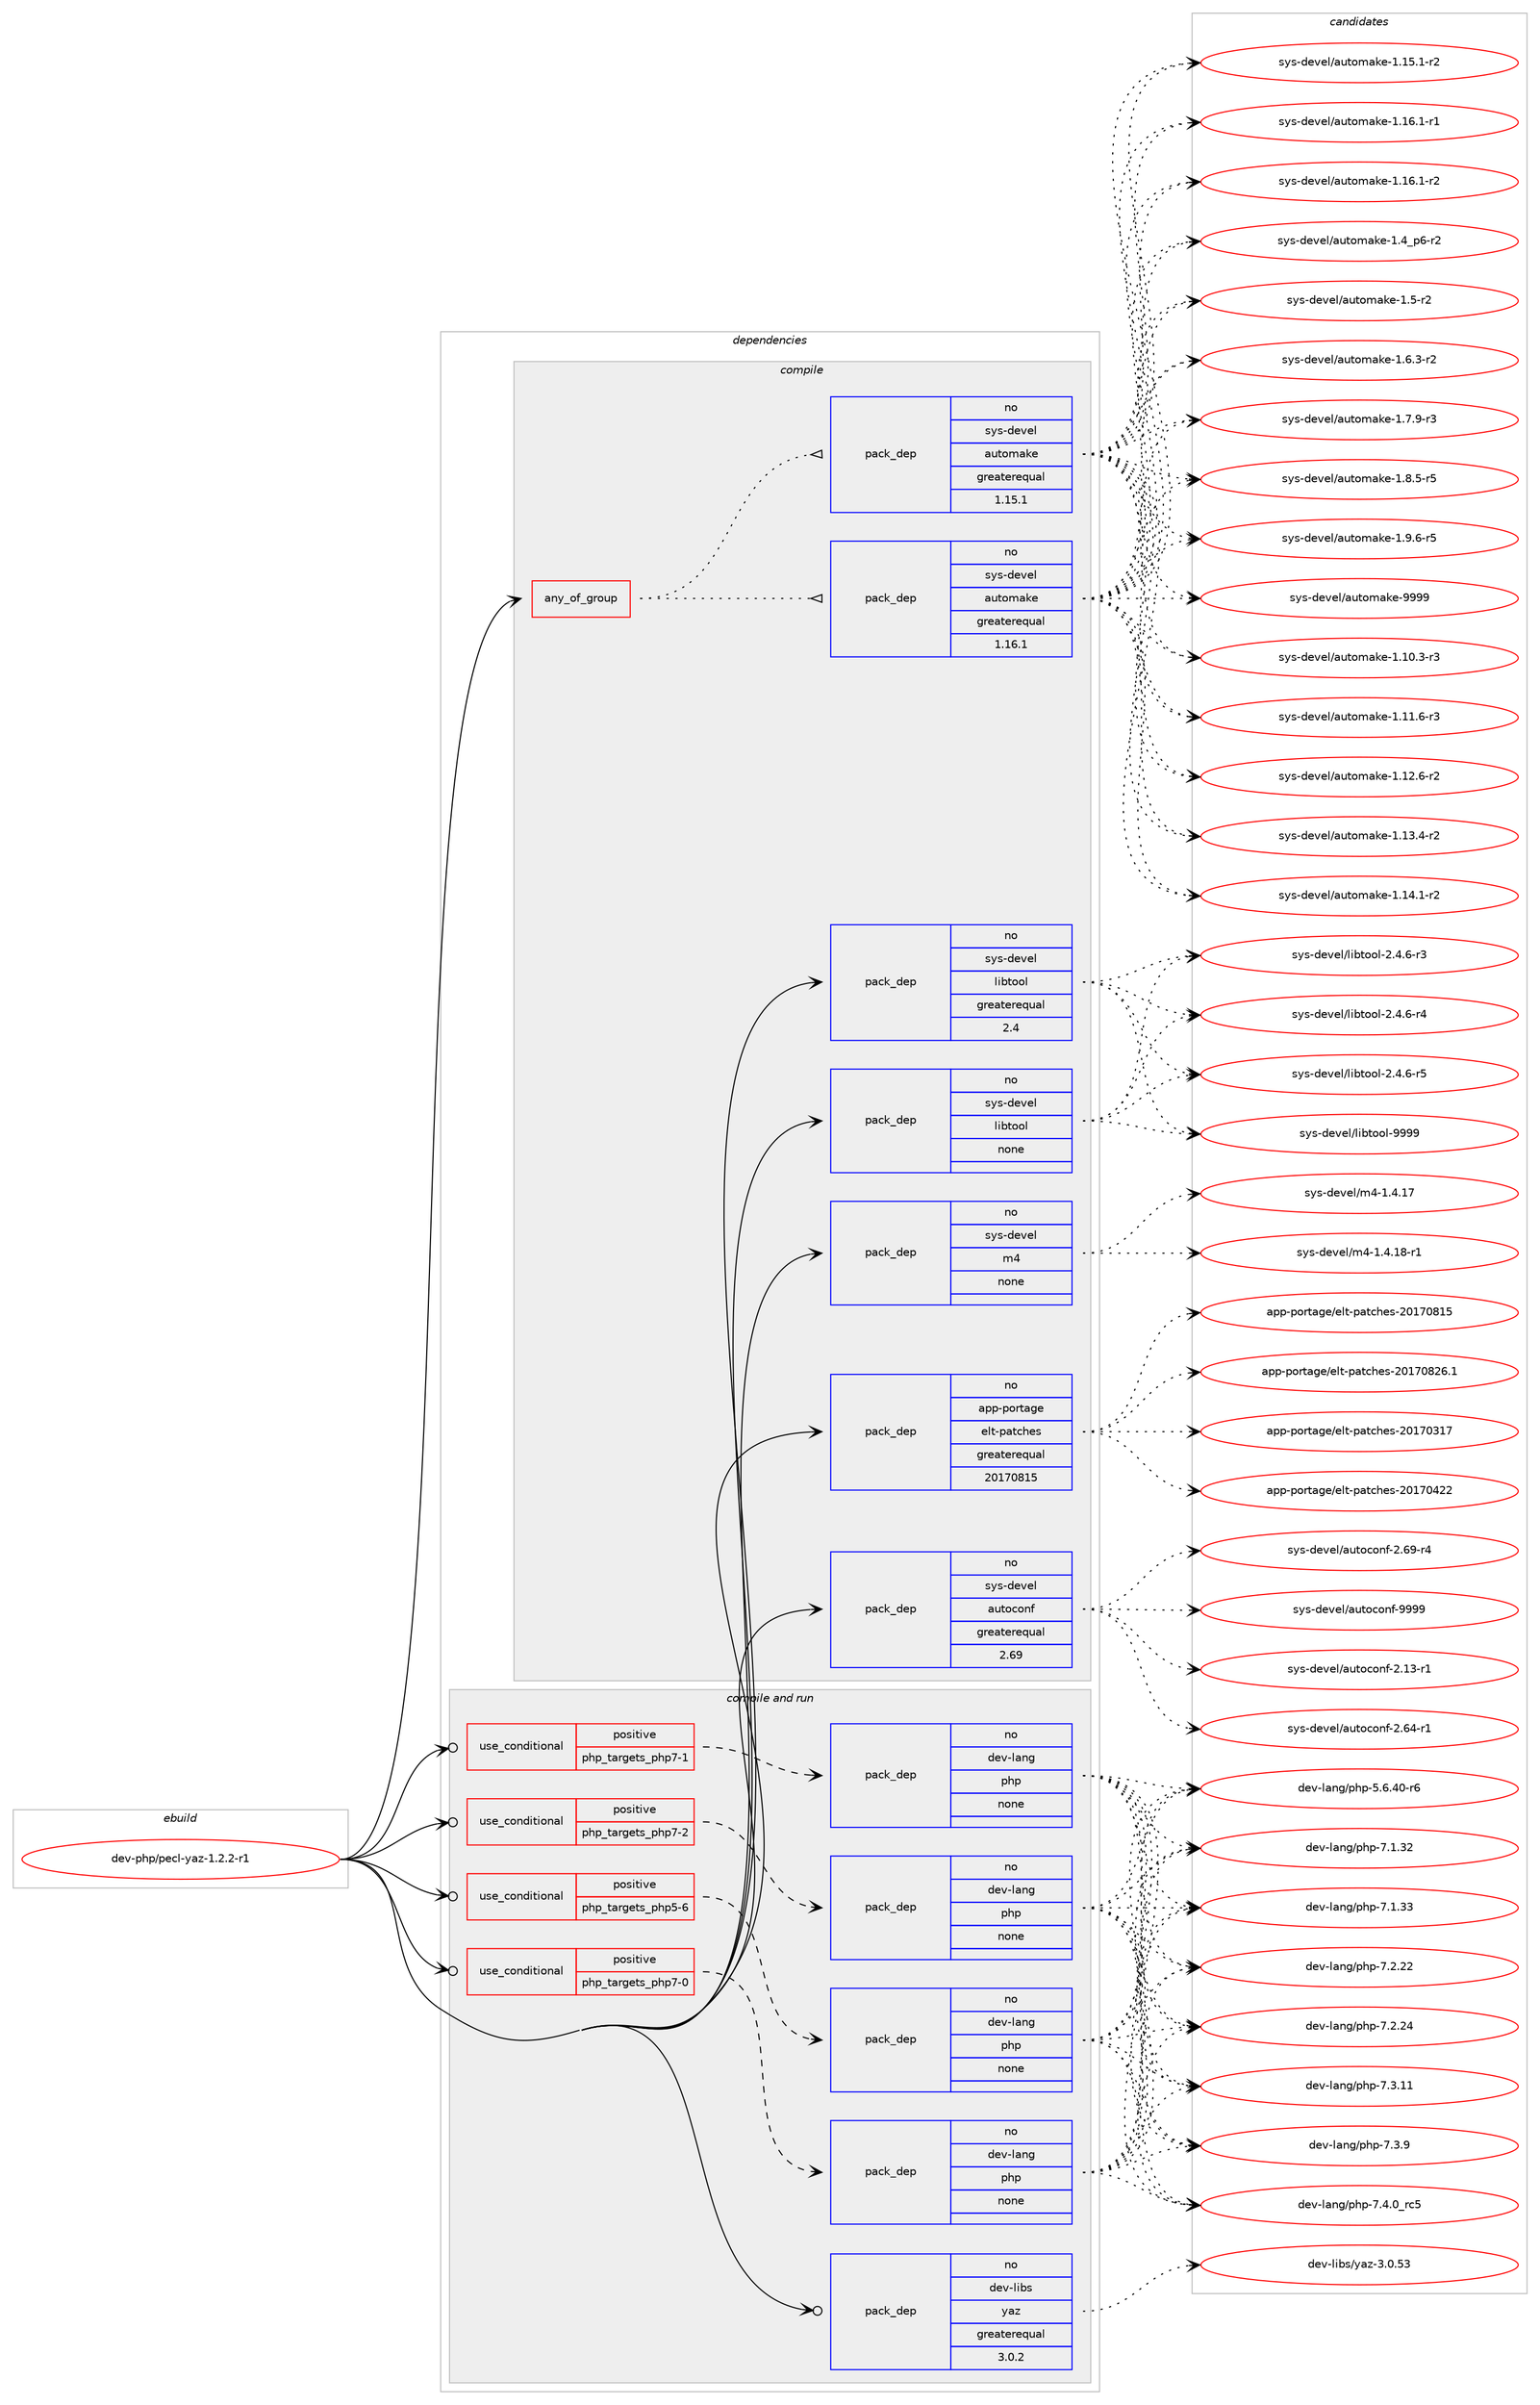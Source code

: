 digraph prolog {

# *************
# Graph options
# *************

newrank=true;
concentrate=true;
compound=true;
graph [rankdir=LR,fontname=Helvetica,fontsize=10,ranksep=1.5];#, ranksep=2.5, nodesep=0.2];
edge  [arrowhead=vee];
node  [fontname=Helvetica,fontsize=10];

# **********
# The ebuild
# **********

subgraph cluster_leftcol {
color=gray;
rank=same;
label=<<i>ebuild</i>>;
id [label="dev-php/pecl-yaz-1.2.2-r1", color=red, width=4, href="../dev-php/pecl-yaz-1.2.2-r1.svg"];
}

# ****************
# The dependencies
# ****************

subgraph cluster_midcol {
color=gray;
label=<<i>dependencies</i>>;
subgraph cluster_compile {
fillcolor="#eeeeee";
style=filled;
label=<<i>compile</i>>;
subgraph any11388 {
dependency591425 [label=<<TABLE BORDER="0" CELLBORDER="1" CELLSPACING="0" CELLPADDING="4"><TR><TD CELLPADDING="10">any_of_group</TD></TR></TABLE>>, shape=none, color=red];subgraph pack444354 {
dependency591426 [label=<<TABLE BORDER="0" CELLBORDER="1" CELLSPACING="0" CELLPADDING="4" WIDTH="220"><TR><TD ROWSPAN="6" CELLPADDING="30">pack_dep</TD></TR><TR><TD WIDTH="110">no</TD></TR><TR><TD>sys-devel</TD></TR><TR><TD>automake</TD></TR><TR><TD>greaterequal</TD></TR><TR><TD>1.16.1</TD></TR></TABLE>>, shape=none, color=blue];
}
dependency591425:e -> dependency591426:w [weight=20,style="dotted",arrowhead="oinv"];
subgraph pack444355 {
dependency591427 [label=<<TABLE BORDER="0" CELLBORDER="1" CELLSPACING="0" CELLPADDING="4" WIDTH="220"><TR><TD ROWSPAN="6" CELLPADDING="30">pack_dep</TD></TR><TR><TD WIDTH="110">no</TD></TR><TR><TD>sys-devel</TD></TR><TR><TD>automake</TD></TR><TR><TD>greaterequal</TD></TR><TR><TD>1.15.1</TD></TR></TABLE>>, shape=none, color=blue];
}
dependency591425:e -> dependency591427:w [weight=20,style="dotted",arrowhead="oinv"];
}
id:e -> dependency591425:w [weight=20,style="solid",arrowhead="vee"];
subgraph pack444356 {
dependency591428 [label=<<TABLE BORDER="0" CELLBORDER="1" CELLSPACING="0" CELLPADDING="4" WIDTH="220"><TR><TD ROWSPAN="6" CELLPADDING="30">pack_dep</TD></TR><TR><TD WIDTH="110">no</TD></TR><TR><TD>app-portage</TD></TR><TR><TD>elt-patches</TD></TR><TR><TD>greaterequal</TD></TR><TR><TD>20170815</TD></TR></TABLE>>, shape=none, color=blue];
}
id:e -> dependency591428:w [weight=20,style="solid",arrowhead="vee"];
subgraph pack444357 {
dependency591429 [label=<<TABLE BORDER="0" CELLBORDER="1" CELLSPACING="0" CELLPADDING="4" WIDTH="220"><TR><TD ROWSPAN="6" CELLPADDING="30">pack_dep</TD></TR><TR><TD WIDTH="110">no</TD></TR><TR><TD>sys-devel</TD></TR><TR><TD>autoconf</TD></TR><TR><TD>greaterequal</TD></TR><TR><TD>2.69</TD></TR></TABLE>>, shape=none, color=blue];
}
id:e -> dependency591429:w [weight=20,style="solid",arrowhead="vee"];
subgraph pack444358 {
dependency591430 [label=<<TABLE BORDER="0" CELLBORDER="1" CELLSPACING="0" CELLPADDING="4" WIDTH="220"><TR><TD ROWSPAN="6" CELLPADDING="30">pack_dep</TD></TR><TR><TD WIDTH="110">no</TD></TR><TR><TD>sys-devel</TD></TR><TR><TD>libtool</TD></TR><TR><TD>greaterequal</TD></TR><TR><TD>2.4</TD></TR></TABLE>>, shape=none, color=blue];
}
id:e -> dependency591430:w [weight=20,style="solid",arrowhead="vee"];
subgraph pack444359 {
dependency591431 [label=<<TABLE BORDER="0" CELLBORDER="1" CELLSPACING="0" CELLPADDING="4" WIDTH="220"><TR><TD ROWSPAN="6" CELLPADDING="30">pack_dep</TD></TR><TR><TD WIDTH="110">no</TD></TR><TR><TD>sys-devel</TD></TR><TR><TD>libtool</TD></TR><TR><TD>none</TD></TR><TR><TD></TD></TR></TABLE>>, shape=none, color=blue];
}
id:e -> dependency591431:w [weight=20,style="solid",arrowhead="vee"];
subgraph pack444360 {
dependency591432 [label=<<TABLE BORDER="0" CELLBORDER="1" CELLSPACING="0" CELLPADDING="4" WIDTH="220"><TR><TD ROWSPAN="6" CELLPADDING="30">pack_dep</TD></TR><TR><TD WIDTH="110">no</TD></TR><TR><TD>sys-devel</TD></TR><TR><TD>m4</TD></TR><TR><TD>none</TD></TR><TR><TD></TD></TR></TABLE>>, shape=none, color=blue];
}
id:e -> dependency591432:w [weight=20,style="solid",arrowhead="vee"];
}
subgraph cluster_compileandrun {
fillcolor="#eeeeee";
style=filled;
label=<<i>compile and run</i>>;
subgraph cond135318 {
dependency591433 [label=<<TABLE BORDER="0" CELLBORDER="1" CELLSPACING="0" CELLPADDING="4"><TR><TD ROWSPAN="3" CELLPADDING="10">use_conditional</TD></TR><TR><TD>positive</TD></TR><TR><TD>php_targets_php5-6</TD></TR></TABLE>>, shape=none, color=red];
subgraph pack444361 {
dependency591434 [label=<<TABLE BORDER="0" CELLBORDER="1" CELLSPACING="0" CELLPADDING="4" WIDTH="220"><TR><TD ROWSPAN="6" CELLPADDING="30">pack_dep</TD></TR><TR><TD WIDTH="110">no</TD></TR><TR><TD>dev-lang</TD></TR><TR><TD>php</TD></TR><TR><TD>none</TD></TR><TR><TD></TD></TR></TABLE>>, shape=none, color=blue];
}
dependency591433:e -> dependency591434:w [weight=20,style="dashed",arrowhead="vee"];
}
id:e -> dependency591433:w [weight=20,style="solid",arrowhead="odotvee"];
subgraph cond135319 {
dependency591435 [label=<<TABLE BORDER="0" CELLBORDER="1" CELLSPACING="0" CELLPADDING="4"><TR><TD ROWSPAN="3" CELLPADDING="10">use_conditional</TD></TR><TR><TD>positive</TD></TR><TR><TD>php_targets_php7-0</TD></TR></TABLE>>, shape=none, color=red];
subgraph pack444362 {
dependency591436 [label=<<TABLE BORDER="0" CELLBORDER="1" CELLSPACING="0" CELLPADDING="4" WIDTH="220"><TR><TD ROWSPAN="6" CELLPADDING="30">pack_dep</TD></TR><TR><TD WIDTH="110">no</TD></TR><TR><TD>dev-lang</TD></TR><TR><TD>php</TD></TR><TR><TD>none</TD></TR><TR><TD></TD></TR></TABLE>>, shape=none, color=blue];
}
dependency591435:e -> dependency591436:w [weight=20,style="dashed",arrowhead="vee"];
}
id:e -> dependency591435:w [weight=20,style="solid",arrowhead="odotvee"];
subgraph cond135320 {
dependency591437 [label=<<TABLE BORDER="0" CELLBORDER="1" CELLSPACING="0" CELLPADDING="4"><TR><TD ROWSPAN="3" CELLPADDING="10">use_conditional</TD></TR><TR><TD>positive</TD></TR><TR><TD>php_targets_php7-1</TD></TR></TABLE>>, shape=none, color=red];
subgraph pack444363 {
dependency591438 [label=<<TABLE BORDER="0" CELLBORDER="1" CELLSPACING="0" CELLPADDING="4" WIDTH="220"><TR><TD ROWSPAN="6" CELLPADDING="30">pack_dep</TD></TR><TR><TD WIDTH="110">no</TD></TR><TR><TD>dev-lang</TD></TR><TR><TD>php</TD></TR><TR><TD>none</TD></TR><TR><TD></TD></TR></TABLE>>, shape=none, color=blue];
}
dependency591437:e -> dependency591438:w [weight=20,style="dashed",arrowhead="vee"];
}
id:e -> dependency591437:w [weight=20,style="solid",arrowhead="odotvee"];
subgraph cond135321 {
dependency591439 [label=<<TABLE BORDER="0" CELLBORDER="1" CELLSPACING="0" CELLPADDING="4"><TR><TD ROWSPAN="3" CELLPADDING="10">use_conditional</TD></TR><TR><TD>positive</TD></TR><TR><TD>php_targets_php7-2</TD></TR></TABLE>>, shape=none, color=red];
subgraph pack444364 {
dependency591440 [label=<<TABLE BORDER="0" CELLBORDER="1" CELLSPACING="0" CELLPADDING="4" WIDTH="220"><TR><TD ROWSPAN="6" CELLPADDING="30">pack_dep</TD></TR><TR><TD WIDTH="110">no</TD></TR><TR><TD>dev-lang</TD></TR><TR><TD>php</TD></TR><TR><TD>none</TD></TR><TR><TD></TD></TR></TABLE>>, shape=none, color=blue];
}
dependency591439:e -> dependency591440:w [weight=20,style="dashed",arrowhead="vee"];
}
id:e -> dependency591439:w [weight=20,style="solid",arrowhead="odotvee"];
subgraph pack444365 {
dependency591441 [label=<<TABLE BORDER="0" CELLBORDER="1" CELLSPACING="0" CELLPADDING="4" WIDTH="220"><TR><TD ROWSPAN="6" CELLPADDING="30">pack_dep</TD></TR><TR><TD WIDTH="110">no</TD></TR><TR><TD>dev-libs</TD></TR><TR><TD>yaz</TD></TR><TR><TD>greaterequal</TD></TR><TR><TD>3.0.2</TD></TR></TABLE>>, shape=none, color=blue];
}
id:e -> dependency591441:w [weight=20,style="solid",arrowhead="odotvee"];
}
subgraph cluster_run {
fillcolor="#eeeeee";
style=filled;
label=<<i>run</i>>;
}
}

# **************
# The candidates
# **************

subgraph cluster_choices {
rank=same;
color=gray;
label=<<i>candidates</i>>;

subgraph choice444354 {
color=black;
nodesep=1;
choice11512111545100101118101108479711711611110997107101454946494846514511451 [label="sys-devel/automake-1.10.3-r3", color=red, width=4,href="../sys-devel/automake-1.10.3-r3.svg"];
choice11512111545100101118101108479711711611110997107101454946494946544511451 [label="sys-devel/automake-1.11.6-r3", color=red, width=4,href="../sys-devel/automake-1.11.6-r3.svg"];
choice11512111545100101118101108479711711611110997107101454946495046544511450 [label="sys-devel/automake-1.12.6-r2", color=red, width=4,href="../sys-devel/automake-1.12.6-r2.svg"];
choice11512111545100101118101108479711711611110997107101454946495146524511450 [label="sys-devel/automake-1.13.4-r2", color=red, width=4,href="../sys-devel/automake-1.13.4-r2.svg"];
choice11512111545100101118101108479711711611110997107101454946495246494511450 [label="sys-devel/automake-1.14.1-r2", color=red, width=4,href="../sys-devel/automake-1.14.1-r2.svg"];
choice11512111545100101118101108479711711611110997107101454946495346494511450 [label="sys-devel/automake-1.15.1-r2", color=red, width=4,href="../sys-devel/automake-1.15.1-r2.svg"];
choice11512111545100101118101108479711711611110997107101454946495446494511449 [label="sys-devel/automake-1.16.1-r1", color=red, width=4,href="../sys-devel/automake-1.16.1-r1.svg"];
choice11512111545100101118101108479711711611110997107101454946495446494511450 [label="sys-devel/automake-1.16.1-r2", color=red, width=4,href="../sys-devel/automake-1.16.1-r2.svg"];
choice115121115451001011181011084797117116111109971071014549465295112544511450 [label="sys-devel/automake-1.4_p6-r2", color=red, width=4,href="../sys-devel/automake-1.4_p6-r2.svg"];
choice11512111545100101118101108479711711611110997107101454946534511450 [label="sys-devel/automake-1.5-r2", color=red, width=4,href="../sys-devel/automake-1.5-r2.svg"];
choice115121115451001011181011084797117116111109971071014549465446514511450 [label="sys-devel/automake-1.6.3-r2", color=red, width=4,href="../sys-devel/automake-1.6.3-r2.svg"];
choice115121115451001011181011084797117116111109971071014549465546574511451 [label="sys-devel/automake-1.7.9-r3", color=red, width=4,href="../sys-devel/automake-1.7.9-r3.svg"];
choice115121115451001011181011084797117116111109971071014549465646534511453 [label="sys-devel/automake-1.8.5-r5", color=red, width=4,href="../sys-devel/automake-1.8.5-r5.svg"];
choice115121115451001011181011084797117116111109971071014549465746544511453 [label="sys-devel/automake-1.9.6-r5", color=red, width=4,href="../sys-devel/automake-1.9.6-r5.svg"];
choice115121115451001011181011084797117116111109971071014557575757 [label="sys-devel/automake-9999", color=red, width=4,href="../sys-devel/automake-9999.svg"];
dependency591426:e -> choice11512111545100101118101108479711711611110997107101454946494846514511451:w [style=dotted,weight="100"];
dependency591426:e -> choice11512111545100101118101108479711711611110997107101454946494946544511451:w [style=dotted,weight="100"];
dependency591426:e -> choice11512111545100101118101108479711711611110997107101454946495046544511450:w [style=dotted,weight="100"];
dependency591426:e -> choice11512111545100101118101108479711711611110997107101454946495146524511450:w [style=dotted,weight="100"];
dependency591426:e -> choice11512111545100101118101108479711711611110997107101454946495246494511450:w [style=dotted,weight="100"];
dependency591426:e -> choice11512111545100101118101108479711711611110997107101454946495346494511450:w [style=dotted,weight="100"];
dependency591426:e -> choice11512111545100101118101108479711711611110997107101454946495446494511449:w [style=dotted,weight="100"];
dependency591426:e -> choice11512111545100101118101108479711711611110997107101454946495446494511450:w [style=dotted,weight="100"];
dependency591426:e -> choice115121115451001011181011084797117116111109971071014549465295112544511450:w [style=dotted,weight="100"];
dependency591426:e -> choice11512111545100101118101108479711711611110997107101454946534511450:w [style=dotted,weight="100"];
dependency591426:e -> choice115121115451001011181011084797117116111109971071014549465446514511450:w [style=dotted,weight="100"];
dependency591426:e -> choice115121115451001011181011084797117116111109971071014549465546574511451:w [style=dotted,weight="100"];
dependency591426:e -> choice115121115451001011181011084797117116111109971071014549465646534511453:w [style=dotted,weight="100"];
dependency591426:e -> choice115121115451001011181011084797117116111109971071014549465746544511453:w [style=dotted,weight="100"];
dependency591426:e -> choice115121115451001011181011084797117116111109971071014557575757:w [style=dotted,weight="100"];
}
subgraph choice444355 {
color=black;
nodesep=1;
choice11512111545100101118101108479711711611110997107101454946494846514511451 [label="sys-devel/automake-1.10.3-r3", color=red, width=4,href="../sys-devel/automake-1.10.3-r3.svg"];
choice11512111545100101118101108479711711611110997107101454946494946544511451 [label="sys-devel/automake-1.11.6-r3", color=red, width=4,href="../sys-devel/automake-1.11.6-r3.svg"];
choice11512111545100101118101108479711711611110997107101454946495046544511450 [label="sys-devel/automake-1.12.6-r2", color=red, width=4,href="../sys-devel/automake-1.12.6-r2.svg"];
choice11512111545100101118101108479711711611110997107101454946495146524511450 [label="sys-devel/automake-1.13.4-r2", color=red, width=4,href="../sys-devel/automake-1.13.4-r2.svg"];
choice11512111545100101118101108479711711611110997107101454946495246494511450 [label="sys-devel/automake-1.14.1-r2", color=red, width=4,href="../sys-devel/automake-1.14.1-r2.svg"];
choice11512111545100101118101108479711711611110997107101454946495346494511450 [label="sys-devel/automake-1.15.1-r2", color=red, width=4,href="../sys-devel/automake-1.15.1-r2.svg"];
choice11512111545100101118101108479711711611110997107101454946495446494511449 [label="sys-devel/automake-1.16.1-r1", color=red, width=4,href="../sys-devel/automake-1.16.1-r1.svg"];
choice11512111545100101118101108479711711611110997107101454946495446494511450 [label="sys-devel/automake-1.16.1-r2", color=red, width=4,href="../sys-devel/automake-1.16.1-r2.svg"];
choice115121115451001011181011084797117116111109971071014549465295112544511450 [label="sys-devel/automake-1.4_p6-r2", color=red, width=4,href="../sys-devel/automake-1.4_p6-r2.svg"];
choice11512111545100101118101108479711711611110997107101454946534511450 [label="sys-devel/automake-1.5-r2", color=red, width=4,href="../sys-devel/automake-1.5-r2.svg"];
choice115121115451001011181011084797117116111109971071014549465446514511450 [label="sys-devel/automake-1.6.3-r2", color=red, width=4,href="../sys-devel/automake-1.6.3-r2.svg"];
choice115121115451001011181011084797117116111109971071014549465546574511451 [label="sys-devel/automake-1.7.9-r3", color=red, width=4,href="../sys-devel/automake-1.7.9-r3.svg"];
choice115121115451001011181011084797117116111109971071014549465646534511453 [label="sys-devel/automake-1.8.5-r5", color=red, width=4,href="../sys-devel/automake-1.8.5-r5.svg"];
choice115121115451001011181011084797117116111109971071014549465746544511453 [label="sys-devel/automake-1.9.6-r5", color=red, width=4,href="../sys-devel/automake-1.9.6-r5.svg"];
choice115121115451001011181011084797117116111109971071014557575757 [label="sys-devel/automake-9999", color=red, width=4,href="../sys-devel/automake-9999.svg"];
dependency591427:e -> choice11512111545100101118101108479711711611110997107101454946494846514511451:w [style=dotted,weight="100"];
dependency591427:e -> choice11512111545100101118101108479711711611110997107101454946494946544511451:w [style=dotted,weight="100"];
dependency591427:e -> choice11512111545100101118101108479711711611110997107101454946495046544511450:w [style=dotted,weight="100"];
dependency591427:e -> choice11512111545100101118101108479711711611110997107101454946495146524511450:w [style=dotted,weight="100"];
dependency591427:e -> choice11512111545100101118101108479711711611110997107101454946495246494511450:w [style=dotted,weight="100"];
dependency591427:e -> choice11512111545100101118101108479711711611110997107101454946495346494511450:w [style=dotted,weight="100"];
dependency591427:e -> choice11512111545100101118101108479711711611110997107101454946495446494511449:w [style=dotted,weight="100"];
dependency591427:e -> choice11512111545100101118101108479711711611110997107101454946495446494511450:w [style=dotted,weight="100"];
dependency591427:e -> choice115121115451001011181011084797117116111109971071014549465295112544511450:w [style=dotted,weight="100"];
dependency591427:e -> choice11512111545100101118101108479711711611110997107101454946534511450:w [style=dotted,weight="100"];
dependency591427:e -> choice115121115451001011181011084797117116111109971071014549465446514511450:w [style=dotted,weight="100"];
dependency591427:e -> choice115121115451001011181011084797117116111109971071014549465546574511451:w [style=dotted,weight="100"];
dependency591427:e -> choice115121115451001011181011084797117116111109971071014549465646534511453:w [style=dotted,weight="100"];
dependency591427:e -> choice115121115451001011181011084797117116111109971071014549465746544511453:w [style=dotted,weight="100"];
dependency591427:e -> choice115121115451001011181011084797117116111109971071014557575757:w [style=dotted,weight="100"];
}
subgraph choice444356 {
color=black;
nodesep=1;
choice97112112451121111141169710310147101108116451129711699104101115455048495548514955 [label="app-portage/elt-patches-20170317", color=red, width=4,href="../app-portage/elt-patches-20170317.svg"];
choice97112112451121111141169710310147101108116451129711699104101115455048495548525050 [label="app-portage/elt-patches-20170422", color=red, width=4,href="../app-portage/elt-patches-20170422.svg"];
choice97112112451121111141169710310147101108116451129711699104101115455048495548564953 [label="app-portage/elt-patches-20170815", color=red, width=4,href="../app-portage/elt-patches-20170815.svg"];
choice971121124511211111411697103101471011081164511297116991041011154550484955485650544649 [label="app-portage/elt-patches-20170826.1", color=red, width=4,href="../app-portage/elt-patches-20170826.1.svg"];
dependency591428:e -> choice97112112451121111141169710310147101108116451129711699104101115455048495548514955:w [style=dotted,weight="100"];
dependency591428:e -> choice97112112451121111141169710310147101108116451129711699104101115455048495548525050:w [style=dotted,weight="100"];
dependency591428:e -> choice97112112451121111141169710310147101108116451129711699104101115455048495548564953:w [style=dotted,weight="100"];
dependency591428:e -> choice971121124511211111411697103101471011081164511297116991041011154550484955485650544649:w [style=dotted,weight="100"];
}
subgraph choice444357 {
color=black;
nodesep=1;
choice1151211154510010111810110847971171161119911111010245504649514511449 [label="sys-devel/autoconf-2.13-r1", color=red, width=4,href="../sys-devel/autoconf-2.13-r1.svg"];
choice1151211154510010111810110847971171161119911111010245504654524511449 [label="sys-devel/autoconf-2.64-r1", color=red, width=4,href="../sys-devel/autoconf-2.64-r1.svg"];
choice1151211154510010111810110847971171161119911111010245504654574511452 [label="sys-devel/autoconf-2.69-r4", color=red, width=4,href="../sys-devel/autoconf-2.69-r4.svg"];
choice115121115451001011181011084797117116111991111101024557575757 [label="sys-devel/autoconf-9999", color=red, width=4,href="../sys-devel/autoconf-9999.svg"];
dependency591429:e -> choice1151211154510010111810110847971171161119911111010245504649514511449:w [style=dotted,weight="100"];
dependency591429:e -> choice1151211154510010111810110847971171161119911111010245504654524511449:w [style=dotted,weight="100"];
dependency591429:e -> choice1151211154510010111810110847971171161119911111010245504654574511452:w [style=dotted,weight="100"];
dependency591429:e -> choice115121115451001011181011084797117116111991111101024557575757:w [style=dotted,weight="100"];
}
subgraph choice444358 {
color=black;
nodesep=1;
choice1151211154510010111810110847108105981161111111084550465246544511451 [label="sys-devel/libtool-2.4.6-r3", color=red, width=4,href="../sys-devel/libtool-2.4.6-r3.svg"];
choice1151211154510010111810110847108105981161111111084550465246544511452 [label="sys-devel/libtool-2.4.6-r4", color=red, width=4,href="../sys-devel/libtool-2.4.6-r4.svg"];
choice1151211154510010111810110847108105981161111111084550465246544511453 [label="sys-devel/libtool-2.4.6-r5", color=red, width=4,href="../sys-devel/libtool-2.4.6-r5.svg"];
choice1151211154510010111810110847108105981161111111084557575757 [label="sys-devel/libtool-9999", color=red, width=4,href="../sys-devel/libtool-9999.svg"];
dependency591430:e -> choice1151211154510010111810110847108105981161111111084550465246544511451:w [style=dotted,weight="100"];
dependency591430:e -> choice1151211154510010111810110847108105981161111111084550465246544511452:w [style=dotted,weight="100"];
dependency591430:e -> choice1151211154510010111810110847108105981161111111084550465246544511453:w [style=dotted,weight="100"];
dependency591430:e -> choice1151211154510010111810110847108105981161111111084557575757:w [style=dotted,weight="100"];
}
subgraph choice444359 {
color=black;
nodesep=1;
choice1151211154510010111810110847108105981161111111084550465246544511451 [label="sys-devel/libtool-2.4.6-r3", color=red, width=4,href="../sys-devel/libtool-2.4.6-r3.svg"];
choice1151211154510010111810110847108105981161111111084550465246544511452 [label="sys-devel/libtool-2.4.6-r4", color=red, width=4,href="../sys-devel/libtool-2.4.6-r4.svg"];
choice1151211154510010111810110847108105981161111111084550465246544511453 [label="sys-devel/libtool-2.4.6-r5", color=red, width=4,href="../sys-devel/libtool-2.4.6-r5.svg"];
choice1151211154510010111810110847108105981161111111084557575757 [label="sys-devel/libtool-9999", color=red, width=4,href="../sys-devel/libtool-9999.svg"];
dependency591431:e -> choice1151211154510010111810110847108105981161111111084550465246544511451:w [style=dotted,weight="100"];
dependency591431:e -> choice1151211154510010111810110847108105981161111111084550465246544511452:w [style=dotted,weight="100"];
dependency591431:e -> choice1151211154510010111810110847108105981161111111084550465246544511453:w [style=dotted,weight="100"];
dependency591431:e -> choice1151211154510010111810110847108105981161111111084557575757:w [style=dotted,weight="100"];
}
subgraph choice444360 {
color=black;
nodesep=1;
choice11512111545100101118101108471095245494652464955 [label="sys-devel/m4-1.4.17", color=red, width=4,href="../sys-devel/m4-1.4.17.svg"];
choice115121115451001011181011084710952454946524649564511449 [label="sys-devel/m4-1.4.18-r1", color=red, width=4,href="../sys-devel/m4-1.4.18-r1.svg"];
dependency591432:e -> choice11512111545100101118101108471095245494652464955:w [style=dotted,weight="100"];
dependency591432:e -> choice115121115451001011181011084710952454946524649564511449:w [style=dotted,weight="100"];
}
subgraph choice444361 {
color=black;
nodesep=1;
choice100101118451089711010347112104112455346544652484511454 [label="dev-lang/php-5.6.40-r6", color=red, width=4,href="../dev-lang/php-5.6.40-r6.svg"];
choice10010111845108971101034711210411245554649465150 [label="dev-lang/php-7.1.32", color=red, width=4,href="../dev-lang/php-7.1.32.svg"];
choice10010111845108971101034711210411245554649465151 [label="dev-lang/php-7.1.33", color=red, width=4,href="../dev-lang/php-7.1.33.svg"];
choice10010111845108971101034711210411245554650465050 [label="dev-lang/php-7.2.22", color=red, width=4,href="../dev-lang/php-7.2.22.svg"];
choice10010111845108971101034711210411245554650465052 [label="dev-lang/php-7.2.24", color=red, width=4,href="../dev-lang/php-7.2.24.svg"];
choice10010111845108971101034711210411245554651464949 [label="dev-lang/php-7.3.11", color=red, width=4,href="../dev-lang/php-7.3.11.svg"];
choice100101118451089711010347112104112455546514657 [label="dev-lang/php-7.3.9", color=red, width=4,href="../dev-lang/php-7.3.9.svg"];
choice100101118451089711010347112104112455546524648951149953 [label="dev-lang/php-7.4.0_rc5", color=red, width=4,href="../dev-lang/php-7.4.0_rc5.svg"];
dependency591434:e -> choice100101118451089711010347112104112455346544652484511454:w [style=dotted,weight="100"];
dependency591434:e -> choice10010111845108971101034711210411245554649465150:w [style=dotted,weight="100"];
dependency591434:e -> choice10010111845108971101034711210411245554649465151:w [style=dotted,weight="100"];
dependency591434:e -> choice10010111845108971101034711210411245554650465050:w [style=dotted,weight="100"];
dependency591434:e -> choice10010111845108971101034711210411245554650465052:w [style=dotted,weight="100"];
dependency591434:e -> choice10010111845108971101034711210411245554651464949:w [style=dotted,weight="100"];
dependency591434:e -> choice100101118451089711010347112104112455546514657:w [style=dotted,weight="100"];
dependency591434:e -> choice100101118451089711010347112104112455546524648951149953:w [style=dotted,weight="100"];
}
subgraph choice444362 {
color=black;
nodesep=1;
choice100101118451089711010347112104112455346544652484511454 [label="dev-lang/php-5.6.40-r6", color=red, width=4,href="../dev-lang/php-5.6.40-r6.svg"];
choice10010111845108971101034711210411245554649465150 [label="dev-lang/php-7.1.32", color=red, width=4,href="../dev-lang/php-7.1.32.svg"];
choice10010111845108971101034711210411245554649465151 [label="dev-lang/php-7.1.33", color=red, width=4,href="../dev-lang/php-7.1.33.svg"];
choice10010111845108971101034711210411245554650465050 [label="dev-lang/php-7.2.22", color=red, width=4,href="../dev-lang/php-7.2.22.svg"];
choice10010111845108971101034711210411245554650465052 [label="dev-lang/php-7.2.24", color=red, width=4,href="../dev-lang/php-7.2.24.svg"];
choice10010111845108971101034711210411245554651464949 [label="dev-lang/php-7.3.11", color=red, width=4,href="../dev-lang/php-7.3.11.svg"];
choice100101118451089711010347112104112455546514657 [label="dev-lang/php-7.3.9", color=red, width=4,href="../dev-lang/php-7.3.9.svg"];
choice100101118451089711010347112104112455546524648951149953 [label="dev-lang/php-7.4.0_rc5", color=red, width=4,href="../dev-lang/php-7.4.0_rc5.svg"];
dependency591436:e -> choice100101118451089711010347112104112455346544652484511454:w [style=dotted,weight="100"];
dependency591436:e -> choice10010111845108971101034711210411245554649465150:w [style=dotted,weight="100"];
dependency591436:e -> choice10010111845108971101034711210411245554649465151:w [style=dotted,weight="100"];
dependency591436:e -> choice10010111845108971101034711210411245554650465050:w [style=dotted,weight="100"];
dependency591436:e -> choice10010111845108971101034711210411245554650465052:w [style=dotted,weight="100"];
dependency591436:e -> choice10010111845108971101034711210411245554651464949:w [style=dotted,weight="100"];
dependency591436:e -> choice100101118451089711010347112104112455546514657:w [style=dotted,weight="100"];
dependency591436:e -> choice100101118451089711010347112104112455546524648951149953:w [style=dotted,weight="100"];
}
subgraph choice444363 {
color=black;
nodesep=1;
choice100101118451089711010347112104112455346544652484511454 [label="dev-lang/php-5.6.40-r6", color=red, width=4,href="../dev-lang/php-5.6.40-r6.svg"];
choice10010111845108971101034711210411245554649465150 [label="dev-lang/php-7.1.32", color=red, width=4,href="../dev-lang/php-7.1.32.svg"];
choice10010111845108971101034711210411245554649465151 [label="dev-lang/php-7.1.33", color=red, width=4,href="../dev-lang/php-7.1.33.svg"];
choice10010111845108971101034711210411245554650465050 [label="dev-lang/php-7.2.22", color=red, width=4,href="../dev-lang/php-7.2.22.svg"];
choice10010111845108971101034711210411245554650465052 [label="dev-lang/php-7.2.24", color=red, width=4,href="../dev-lang/php-7.2.24.svg"];
choice10010111845108971101034711210411245554651464949 [label="dev-lang/php-7.3.11", color=red, width=4,href="../dev-lang/php-7.3.11.svg"];
choice100101118451089711010347112104112455546514657 [label="dev-lang/php-7.3.9", color=red, width=4,href="../dev-lang/php-7.3.9.svg"];
choice100101118451089711010347112104112455546524648951149953 [label="dev-lang/php-7.4.0_rc5", color=red, width=4,href="../dev-lang/php-7.4.0_rc5.svg"];
dependency591438:e -> choice100101118451089711010347112104112455346544652484511454:w [style=dotted,weight="100"];
dependency591438:e -> choice10010111845108971101034711210411245554649465150:w [style=dotted,weight="100"];
dependency591438:e -> choice10010111845108971101034711210411245554649465151:w [style=dotted,weight="100"];
dependency591438:e -> choice10010111845108971101034711210411245554650465050:w [style=dotted,weight="100"];
dependency591438:e -> choice10010111845108971101034711210411245554650465052:w [style=dotted,weight="100"];
dependency591438:e -> choice10010111845108971101034711210411245554651464949:w [style=dotted,weight="100"];
dependency591438:e -> choice100101118451089711010347112104112455546514657:w [style=dotted,weight="100"];
dependency591438:e -> choice100101118451089711010347112104112455546524648951149953:w [style=dotted,weight="100"];
}
subgraph choice444364 {
color=black;
nodesep=1;
choice100101118451089711010347112104112455346544652484511454 [label="dev-lang/php-5.6.40-r6", color=red, width=4,href="../dev-lang/php-5.6.40-r6.svg"];
choice10010111845108971101034711210411245554649465150 [label="dev-lang/php-7.1.32", color=red, width=4,href="../dev-lang/php-7.1.32.svg"];
choice10010111845108971101034711210411245554649465151 [label="dev-lang/php-7.1.33", color=red, width=4,href="../dev-lang/php-7.1.33.svg"];
choice10010111845108971101034711210411245554650465050 [label="dev-lang/php-7.2.22", color=red, width=4,href="../dev-lang/php-7.2.22.svg"];
choice10010111845108971101034711210411245554650465052 [label="dev-lang/php-7.2.24", color=red, width=4,href="../dev-lang/php-7.2.24.svg"];
choice10010111845108971101034711210411245554651464949 [label="dev-lang/php-7.3.11", color=red, width=4,href="../dev-lang/php-7.3.11.svg"];
choice100101118451089711010347112104112455546514657 [label="dev-lang/php-7.3.9", color=red, width=4,href="../dev-lang/php-7.3.9.svg"];
choice100101118451089711010347112104112455546524648951149953 [label="dev-lang/php-7.4.0_rc5", color=red, width=4,href="../dev-lang/php-7.4.0_rc5.svg"];
dependency591440:e -> choice100101118451089711010347112104112455346544652484511454:w [style=dotted,weight="100"];
dependency591440:e -> choice10010111845108971101034711210411245554649465150:w [style=dotted,weight="100"];
dependency591440:e -> choice10010111845108971101034711210411245554649465151:w [style=dotted,weight="100"];
dependency591440:e -> choice10010111845108971101034711210411245554650465050:w [style=dotted,weight="100"];
dependency591440:e -> choice10010111845108971101034711210411245554650465052:w [style=dotted,weight="100"];
dependency591440:e -> choice10010111845108971101034711210411245554651464949:w [style=dotted,weight="100"];
dependency591440:e -> choice100101118451089711010347112104112455546514657:w [style=dotted,weight="100"];
dependency591440:e -> choice100101118451089711010347112104112455546524648951149953:w [style=dotted,weight="100"];
}
subgraph choice444365 {
color=black;
nodesep=1;
choice1001011184510810598115471219712245514648465351 [label="dev-libs/yaz-3.0.53", color=red, width=4,href="../dev-libs/yaz-3.0.53.svg"];
dependency591441:e -> choice1001011184510810598115471219712245514648465351:w [style=dotted,weight="100"];
}
}

}
